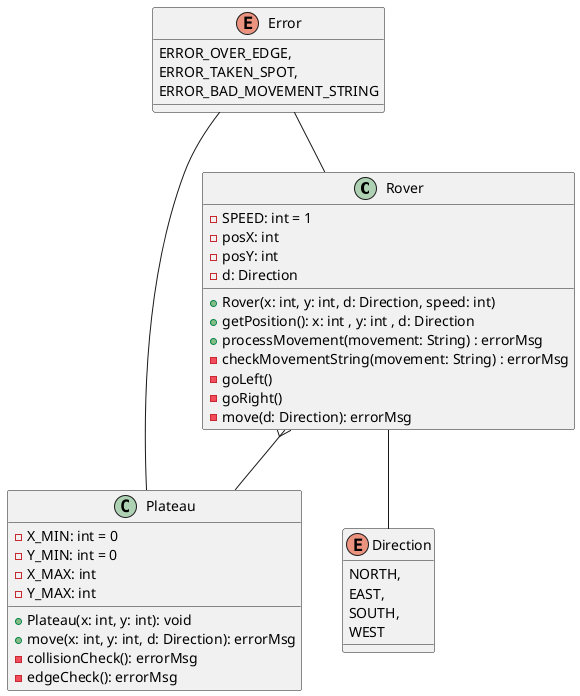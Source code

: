 @startuml
'https://plantuml.com/class-diagram

Rover }-- Plateau
Rover -- Direction

Error -- Plateau
Error -- Rover

class Plateau {
- X_MIN: int = 0
- Y_MIN: int = 0
- X_MAX: int
- Y_MAX: int

+ Plateau(x: int, y: int): void
+ move(x: int, y: int, d: Direction): errorMsg
- collisionCheck(): errorMsg
- edgeCheck(): errorMsg
}

class Rover {
- SPEED: int = 1
- posX: int
- posY: int
- d: Direction

+ Rover(x: int, y: int, d: Direction, speed: int)
+ getPosition(): x: int , y: int , d: Direction
+ processMovement(movement: String) : errorMsg
- checkMovementString(movement: String) : errorMsg
- goLeft()
- goRight()
- move(d: Direction): errorMsg
}

enum Error {
    ERROR_OVER_EDGE,
    ERROR_TAKEN_SPOT,
    ERROR_BAD_MOVEMENT_STRING
}

enum Direction {
NORTH,
EAST,
SOUTH,
WEST
}

@enduml